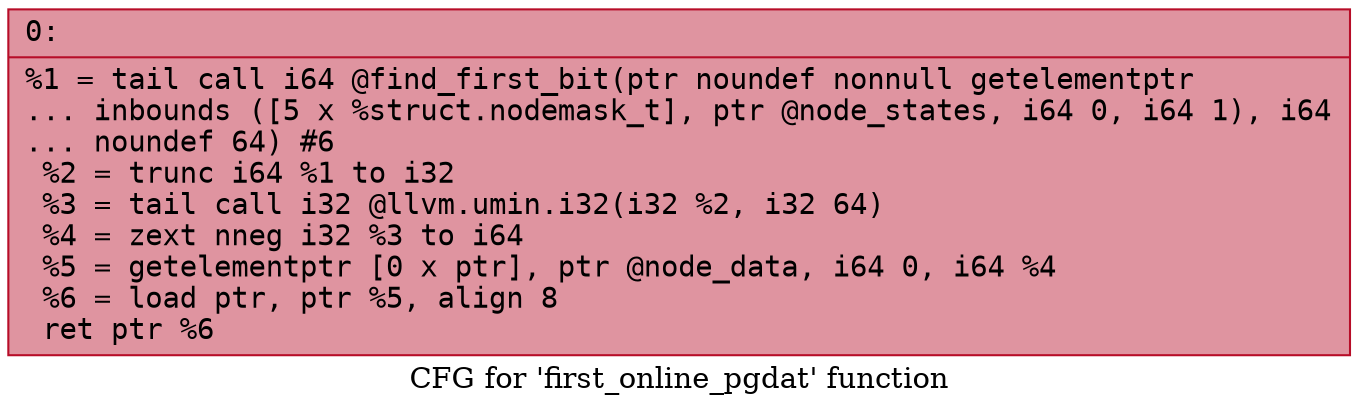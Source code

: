 digraph "CFG for 'first_online_pgdat' function" {
	label="CFG for 'first_online_pgdat' function";

	Node0x56462c3759a0 [shape=record,color="#b70d28ff", style=filled, fillcolor="#b70d2870" fontname="Courier",label="{0:\l|  %1 = tail call i64 @find_first_bit(ptr noundef nonnull getelementptr\l... inbounds ([5 x %struct.nodemask_t], ptr @node_states, i64 0, i64 1), i64\l... noundef 64) #6\l  %2 = trunc i64 %1 to i32\l  %3 = tail call i32 @llvm.umin.i32(i32 %2, i32 64)\l  %4 = zext nneg i32 %3 to i64\l  %5 = getelementptr [0 x ptr], ptr @node_data, i64 0, i64 %4\l  %6 = load ptr, ptr %5, align 8\l  ret ptr %6\l}"];
}

